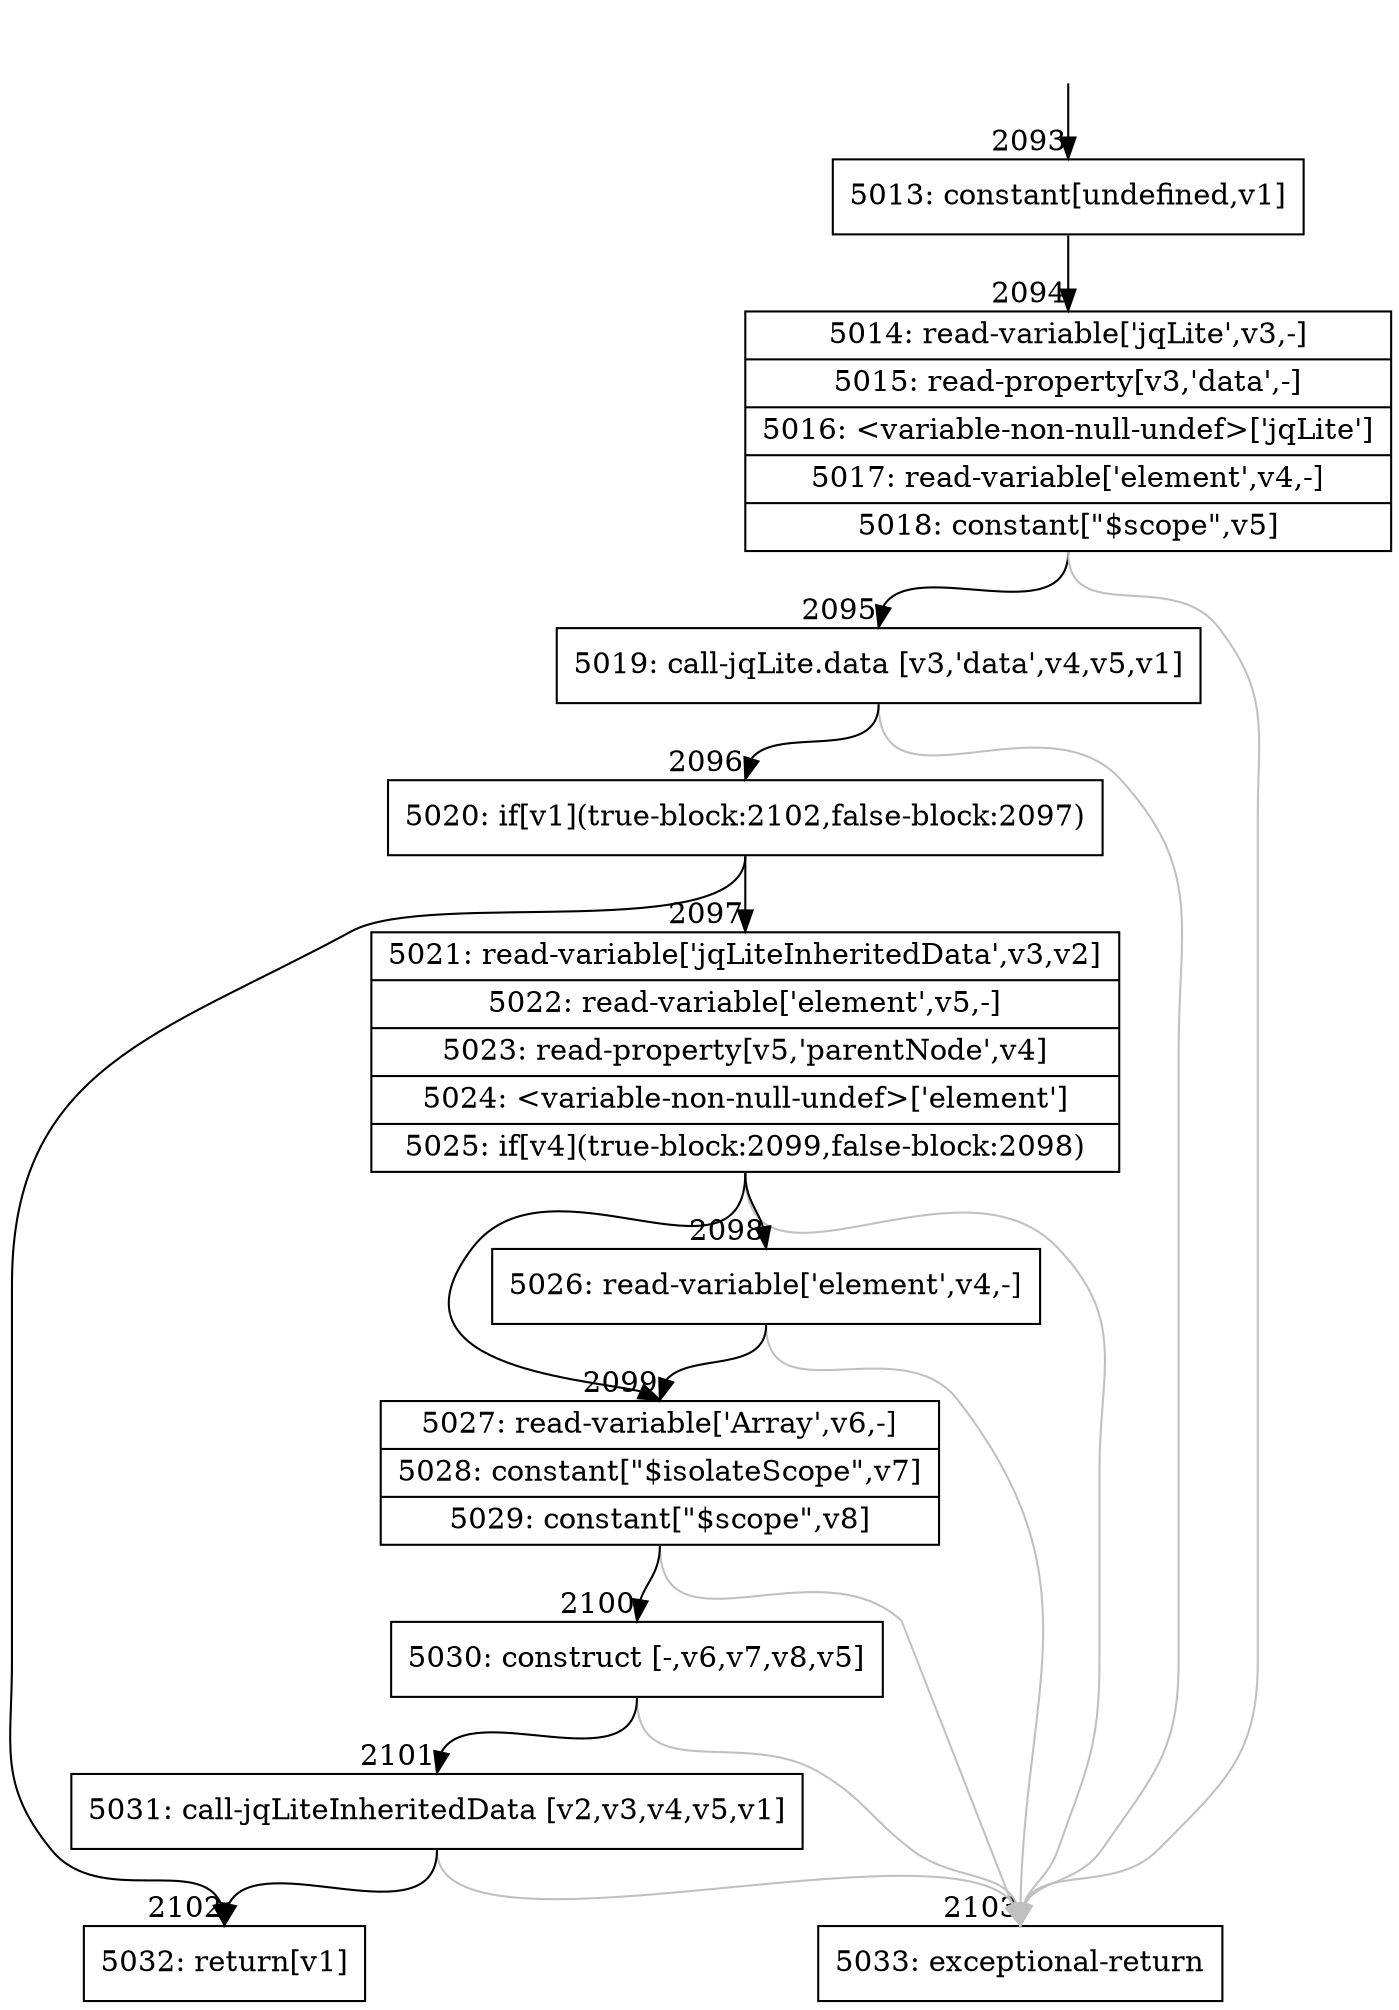 digraph {
rankdir="TD"
BB_entry160[shape=none,label=""];
BB_entry160 -> BB2093 [tailport=s, headport=n, headlabel="    2093"]
BB2093 [shape=record label="{5013: constant[undefined,v1]}" ] 
BB2093 -> BB2094 [tailport=s, headport=n, headlabel="      2094"]
BB2094 [shape=record label="{5014: read-variable['jqLite',v3,-]|5015: read-property[v3,'data',-]|5016: \<variable-non-null-undef\>['jqLite']|5017: read-variable['element',v4,-]|5018: constant[\"$scope\",v5]}" ] 
BB2094 -> BB2095 [tailport=s, headport=n, headlabel="      2095"]
BB2094 -> BB2103 [tailport=s, headport=n, color=gray, headlabel="      2103"]
BB2095 [shape=record label="{5019: call-jqLite.data [v3,'data',v4,v5,v1]}" ] 
BB2095 -> BB2096 [tailport=s, headport=n, headlabel="      2096"]
BB2095 -> BB2103 [tailport=s, headport=n, color=gray]
BB2096 [shape=record label="{5020: if[v1](true-block:2102,false-block:2097)}" ] 
BB2096 -> BB2102 [tailport=s, headport=n, headlabel="      2102"]
BB2096 -> BB2097 [tailport=s, headport=n, headlabel="      2097"]
BB2097 [shape=record label="{5021: read-variable['jqLiteInheritedData',v3,v2]|5022: read-variable['element',v5,-]|5023: read-property[v5,'parentNode',v4]|5024: \<variable-non-null-undef\>['element']|5025: if[v4](true-block:2099,false-block:2098)}" ] 
BB2097 -> BB2099 [tailport=s, headport=n, headlabel="      2099"]
BB2097 -> BB2098 [tailport=s, headport=n, headlabel="      2098"]
BB2097 -> BB2103 [tailport=s, headport=n, color=gray]
BB2098 [shape=record label="{5026: read-variable['element',v4,-]}" ] 
BB2098 -> BB2099 [tailport=s, headport=n]
BB2098 -> BB2103 [tailport=s, headport=n, color=gray]
BB2099 [shape=record label="{5027: read-variable['Array',v6,-]|5028: constant[\"$isolateScope\",v7]|5029: constant[\"$scope\",v8]}" ] 
BB2099 -> BB2100 [tailport=s, headport=n, headlabel="      2100"]
BB2099 -> BB2103 [tailport=s, headport=n, color=gray]
BB2100 [shape=record label="{5030: construct [-,v6,v7,v8,v5]}" ] 
BB2100 -> BB2101 [tailport=s, headport=n, headlabel="      2101"]
BB2100 -> BB2103 [tailport=s, headport=n, color=gray]
BB2101 [shape=record label="{5031: call-jqLiteInheritedData [v2,v3,v4,v5,v1]}" ] 
BB2101 -> BB2102 [tailport=s, headport=n]
BB2101 -> BB2103 [tailport=s, headport=n, color=gray]
BB2102 [shape=record label="{5032: return[v1]}" ] 
BB2103 [shape=record label="{5033: exceptional-return}" ] 
//#$~ 3076
}
